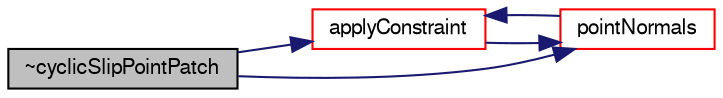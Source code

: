 digraph "~cyclicSlipPointPatch"
{
  bgcolor="transparent";
  edge [fontname="FreeSans",fontsize="10",labelfontname="FreeSans",labelfontsize="10"];
  node [fontname="FreeSans",fontsize="10",shape=record];
  rankdir="LR";
  Node2 [label="~cyclicSlipPointPatch",height=0.2,width=0.4,color="black", fillcolor="grey75", style="filled", fontcolor="black"];
  Node2 -> Node3 [color="midnightblue",fontsize="10",style="solid",fontname="FreeSans"];
  Node3 [label="applyConstraint",height=0.2,width=0.4,color="red",URL="$a27282.html#a0278544fed3fb66dca87ab7ecd9e429f",tooltip="Accumulate the effect of constraint direction of this patch. "];
  Node3 -> Node8 [color="midnightblue",fontsize="10",style="solid",fontname="FreeSans"];
  Node8 [label="pointNormals",height=0.2,width=0.4,color="red",URL="$a27282.html#ab06feea8b9b34d4d3083cace994e95fc",tooltip="Return point unit normals. "];
  Node8 -> Node3 [color="midnightblue",fontsize="10",style="solid",fontname="FreeSans"];
  Node2 -> Node8 [color="midnightblue",fontsize="10",style="solid",fontname="FreeSans"];
}
